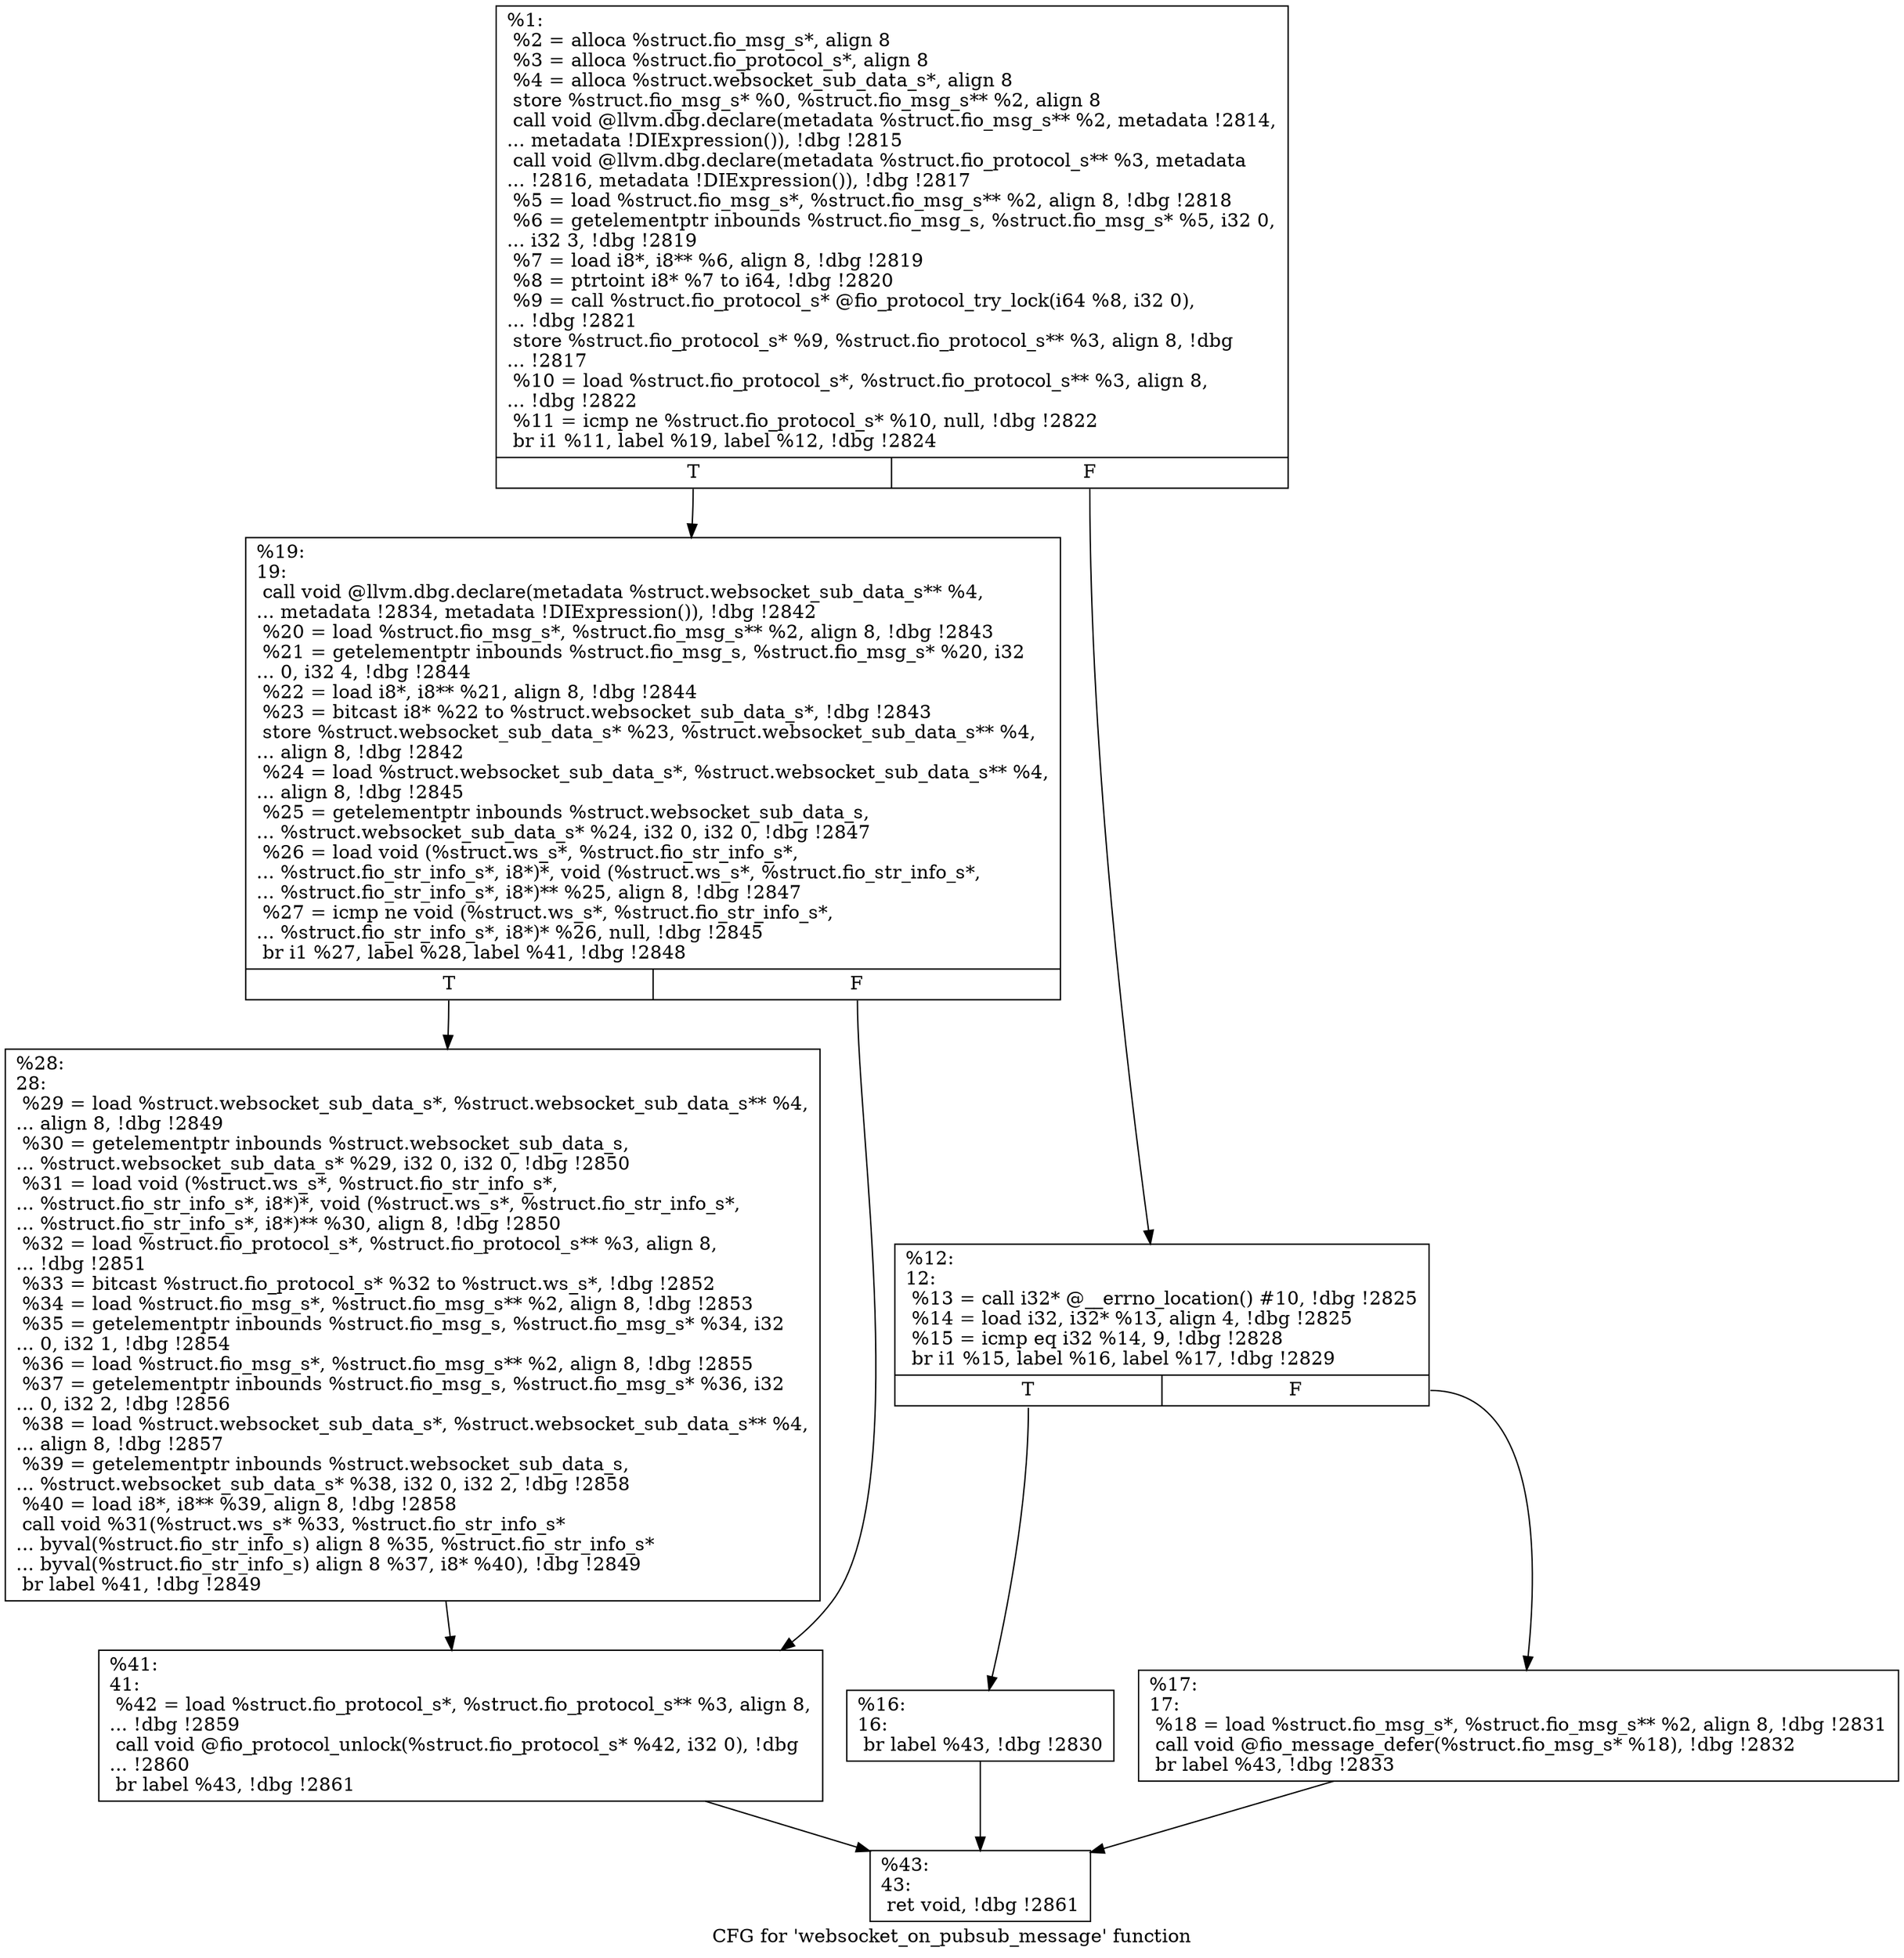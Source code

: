 digraph "CFG for 'websocket_on_pubsub_message' function" {
	label="CFG for 'websocket_on_pubsub_message' function";

	Node0x556851eecd70 [shape=record,label="{%1:\l  %2 = alloca %struct.fio_msg_s*, align 8\l  %3 = alloca %struct.fio_protocol_s*, align 8\l  %4 = alloca %struct.websocket_sub_data_s*, align 8\l  store %struct.fio_msg_s* %0, %struct.fio_msg_s** %2, align 8\l  call void @llvm.dbg.declare(metadata %struct.fio_msg_s** %2, metadata !2814,\l... metadata !DIExpression()), !dbg !2815\l  call void @llvm.dbg.declare(metadata %struct.fio_protocol_s** %3, metadata\l... !2816, metadata !DIExpression()), !dbg !2817\l  %5 = load %struct.fio_msg_s*, %struct.fio_msg_s** %2, align 8, !dbg !2818\l  %6 = getelementptr inbounds %struct.fio_msg_s, %struct.fio_msg_s* %5, i32 0,\l... i32 3, !dbg !2819\l  %7 = load i8*, i8** %6, align 8, !dbg !2819\l  %8 = ptrtoint i8* %7 to i64, !dbg !2820\l  %9 = call %struct.fio_protocol_s* @fio_protocol_try_lock(i64 %8, i32 0),\l... !dbg !2821\l  store %struct.fio_protocol_s* %9, %struct.fio_protocol_s** %3, align 8, !dbg\l... !2817\l  %10 = load %struct.fio_protocol_s*, %struct.fio_protocol_s** %3, align 8,\l... !dbg !2822\l  %11 = icmp ne %struct.fio_protocol_s* %10, null, !dbg !2822\l  br i1 %11, label %19, label %12, !dbg !2824\l|{<s0>T|<s1>F}}"];
	Node0x556851eecd70:s0 -> Node0x556851eeceb0;
	Node0x556851eecd70:s1 -> Node0x556851eecdc0;
	Node0x556851eecdc0 [shape=record,label="{%12:\l12:                                               \l  %13 = call i32* @__errno_location() #10, !dbg !2825\l  %14 = load i32, i32* %13, align 4, !dbg !2825\l  %15 = icmp eq i32 %14, 9, !dbg !2828\l  br i1 %15, label %16, label %17, !dbg !2829\l|{<s0>T|<s1>F}}"];
	Node0x556851eecdc0:s0 -> Node0x556851eece10;
	Node0x556851eecdc0:s1 -> Node0x556851eece60;
	Node0x556851eece10 [shape=record,label="{%16:\l16:                                               \l  br label %43, !dbg !2830\l}"];
	Node0x556851eece10 -> Node0x556851eecfa0;
	Node0x556851eece60 [shape=record,label="{%17:\l17:                                               \l  %18 = load %struct.fio_msg_s*, %struct.fio_msg_s** %2, align 8, !dbg !2831\l  call void @fio_message_defer(%struct.fio_msg_s* %18), !dbg !2832\l  br label %43, !dbg !2833\l}"];
	Node0x556851eece60 -> Node0x556851eecfa0;
	Node0x556851eeceb0 [shape=record,label="{%19:\l19:                                               \l  call void @llvm.dbg.declare(metadata %struct.websocket_sub_data_s** %4,\l... metadata !2834, metadata !DIExpression()), !dbg !2842\l  %20 = load %struct.fio_msg_s*, %struct.fio_msg_s** %2, align 8, !dbg !2843\l  %21 = getelementptr inbounds %struct.fio_msg_s, %struct.fio_msg_s* %20, i32\l... 0, i32 4, !dbg !2844\l  %22 = load i8*, i8** %21, align 8, !dbg !2844\l  %23 = bitcast i8* %22 to %struct.websocket_sub_data_s*, !dbg !2843\l  store %struct.websocket_sub_data_s* %23, %struct.websocket_sub_data_s** %4,\l... align 8, !dbg !2842\l  %24 = load %struct.websocket_sub_data_s*, %struct.websocket_sub_data_s** %4,\l... align 8, !dbg !2845\l  %25 = getelementptr inbounds %struct.websocket_sub_data_s,\l... %struct.websocket_sub_data_s* %24, i32 0, i32 0, !dbg !2847\l  %26 = load void (%struct.ws_s*, %struct.fio_str_info_s*,\l... %struct.fio_str_info_s*, i8*)*, void (%struct.ws_s*, %struct.fio_str_info_s*,\l... %struct.fio_str_info_s*, i8*)** %25, align 8, !dbg !2847\l  %27 = icmp ne void (%struct.ws_s*, %struct.fio_str_info_s*,\l... %struct.fio_str_info_s*, i8*)* %26, null, !dbg !2845\l  br i1 %27, label %28, label %41, !dbg !2848\l|{<s0>T|<s1>F}}"];
	Node0x556851eeceb0:s0 -> Node0x556851eecf00;
	Node0x556851eeceb0:s1 -> Node0x556851eecf50;
	Node0x556851eecf00 [shape=record,label="{%28:\l28:                                               \l  %29 = load %struct.websocket_sub_data_s*, %struct.websocket_sub_data_s** %4,\l... align 8, !dbg !2849\l  %30 = getelementptr inbounds %struct.websocket_sub_data_s,\l... %struct.websocket_sub_data_s* %29, i32 0, i32 0, !dbg !2850\l  %31 = load void (%struct.ws_s*, %struct.fio_str_info_s*,\l... %struct.fio_str_info_s*, i8*)*, void (%struct.ws_s*, %struct.fio_str_info_s*,\l... %struct.fio_str_info_s*, i8*)** %30, align 8, !dbg !2850\l  %32 = load %struct.fio_protocol_s*, %struct.fio_protocol_s** %3, align 8,\l... !dbg !2851\l  %33 = bitcast %struct.fio_protocol_s* %32 to %struct.ws_s*, !dbg !2852\l  %34 = load %struct.fio_msg_s*, %struct.fio_msg_s** %2, align 8, !dbg !2853\l  %35 = getelementptr inbounds %struct.fio_msg_s, %struct.fio_msg_s* %34, i32\l... 0, i32 1, !dbg !2854\l  %36 = load %struct.fio_msg_s*, %struct.fio_msg_s** %2, align 8, !dbg !2855\l  %37 = getelementptr inbounds %struct.fio_msg_s, %struct.fio_msg_s* %36, i32\l... 0, i32 2, !dbg !2856\l  %38 = load %struct.websocket_sub_data_s*, %struct.websocket_sub_data_s** %4,\l... align 8, !dbg !2857\l  %39 = getelementptr inbounds %struct.websocket_sub_data_s,\l... %struct.websocket_sub_data_s* %38, i32 0, i32 2, !dbg !2858\l  %40 = load i8*, i8** %39, align 8, !dbg !2858\l  call void %31(%struct.ws_s* %33, %struct.fio_str_info_s*\l... byval(%struct.fio_str_info_s) align 8 %35, %struct.fio_str_info_s*\l... byval(%struct.fio_str_info_s) align 8 %37, i8* %40), !dbg !2849\l  br label %41, !dbg !2849\l}"];
	Node0x556851eecf00 -> Node0x556851eecf50;
	Node0x556851eecf50 [shape=record,label="{%41:\l41:                                               \l  %42 = load %struct.fio_protocol_s*, %struct.fio_protocol_s** %3, align 8,\l... !dbg !2859\l  call void @fio_protocol_unlock(%struct.fio_protocol_s* %42, i32 0), !dbg\l... !2860\l  br label %43, !dbg !2861\l}"];
	Node0x556851eecf50 -> Node0x556851eecfa0;
	Node0x556851eecfa0 [shape=record,label="{%43:\l43:                                               \l  ret void, !dbg !2861\l}"];
}

